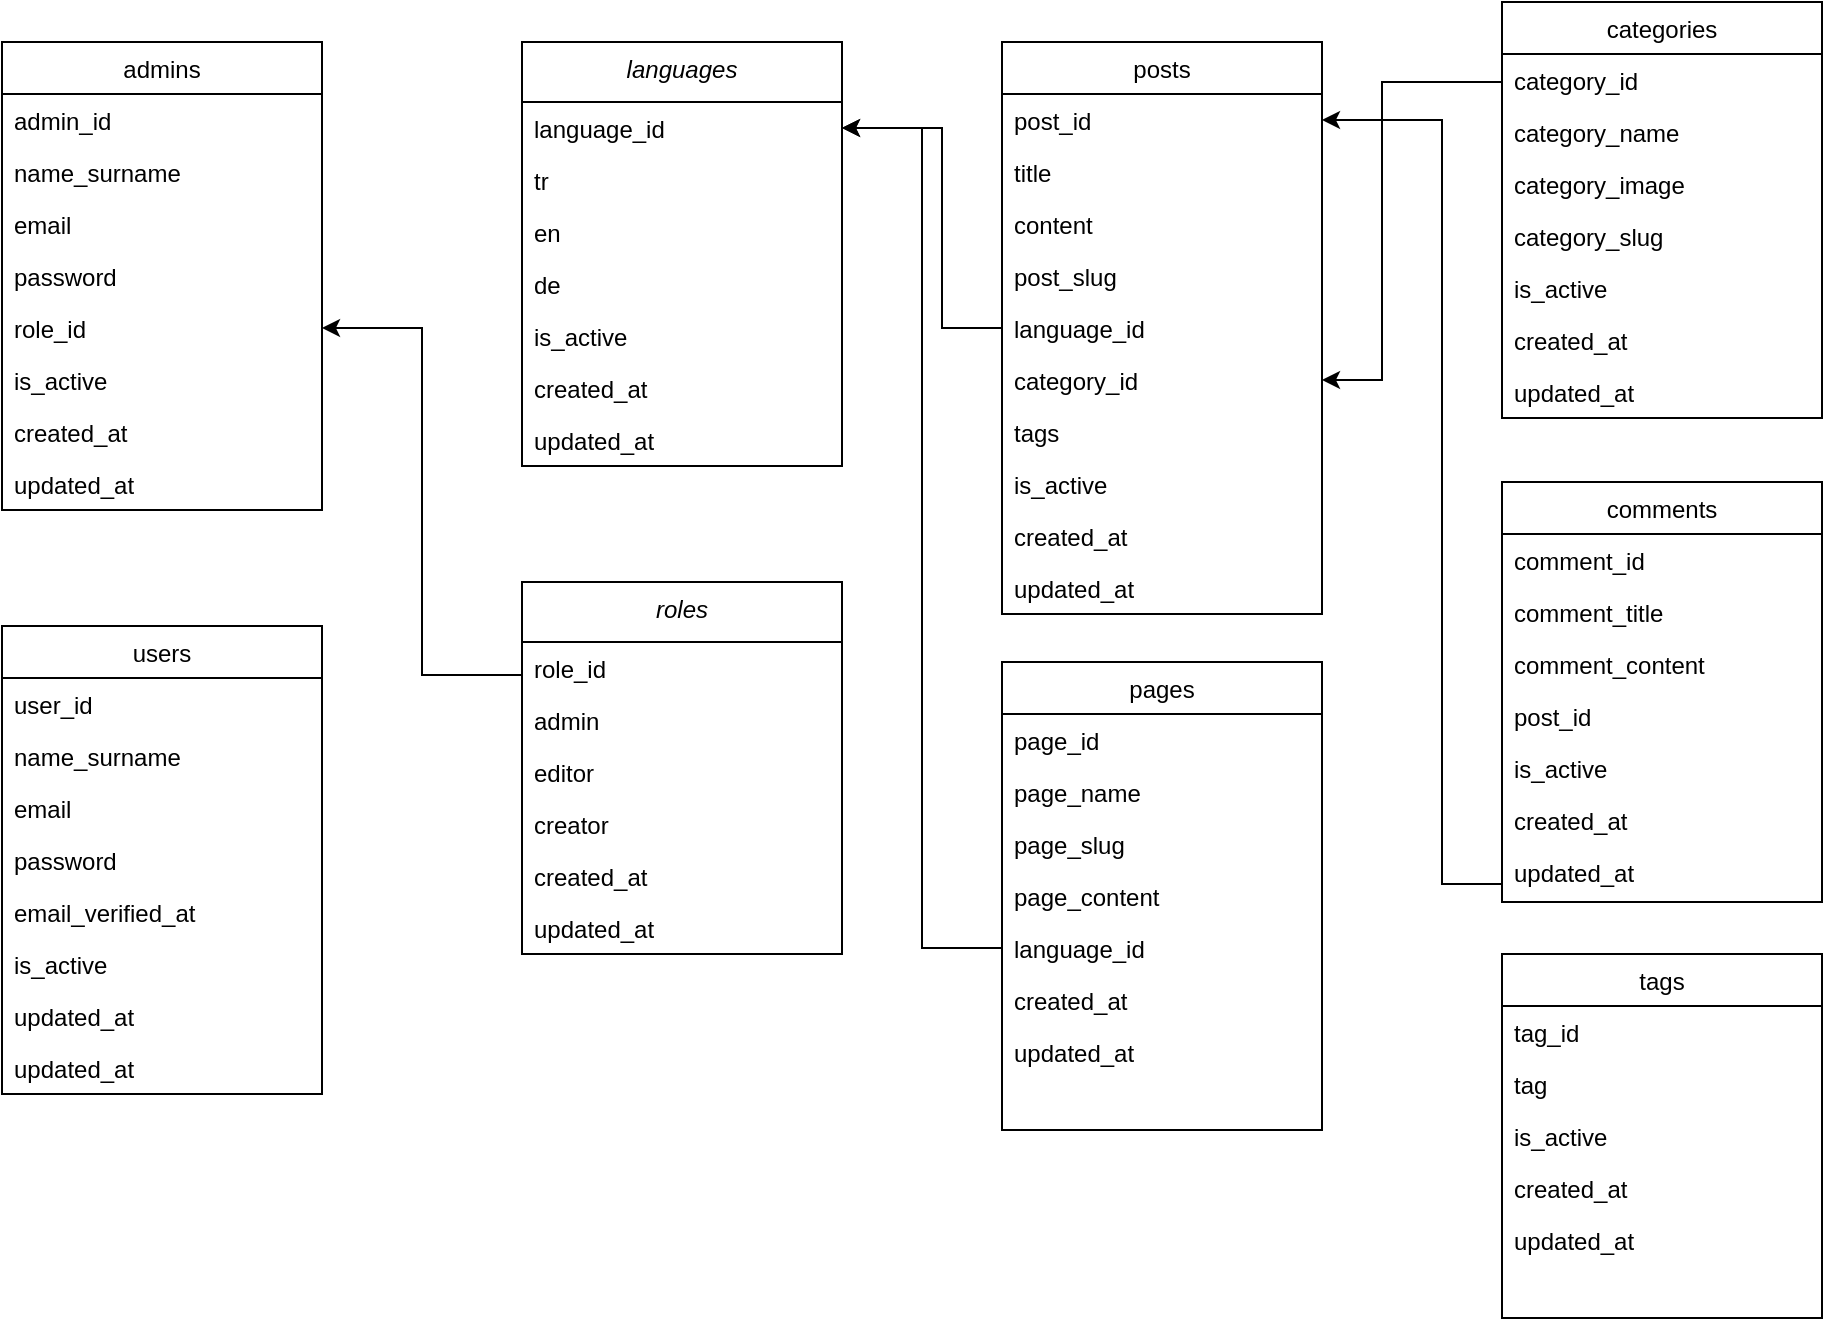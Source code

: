 <mxfile version="21.0.2" type="github">
  <diagram id="C5RBs43oDa-KdzZeNtuy" name="Page-1">
    <mxGraphModel dx="2074" dy="657" grid="1" gridSize="10" guides="1" tooltips="1" connect="1" arrows="1" fold="1" page="1" pageScale="1" pageWidth="827" pageHeight="1169" math="0" shadow="0">
      <root>
        <mxCell id="WIyWlLk6GJQsqaUBKTNV-0" />
        <mxCell id="WIyWlLk6GJQsqaUBKTNV-1" parent="WIyWlLk6GJQsqaUBKTNV-0" />
        <mxCell id="zkfFHV4jXpPFQw0GAbJ--0" value="languages" style="swimlane;fontStyle=2;align=center;verticalAlign=top;childLayout=stackLayout;horizontal=1;startSize=30;horizontalStack=0;resizeParent=1;resizeLast=0;collapsible=1;marginBottom=0;rounded=0;shadow=0;strokeWidth=1;" parent="WIyWlLk6GJQsqaUBKTNV-1" vertex="1">
          <mxGeometry x="200" y="110" width="160" height="212" as="geometry">
            <mxRectangle x="230" y="140" width="160" height="26" as="alternateBounds" />
          </mxGeometry>
        </mxCell>
        <mxCell id="ieJ13w27eJioA6p9c1J5-41" value="language_id" style="text;align=left;verticalAlign=top;spacingLeft=4;spacingRight=4;overflow=hidden;rotatable=0;points=[[0,0.5],[1,0.5]];portConstraint=eastwest;" vertex="1" parent="zkfFHV4jXpPFQw0GAbJ--0">
          <mxGeometry y="30" width="160" height="26" as="geometry" />
        </mxCell>
        <mxCell id="zkfFHV4jXpPFQw0GAbJ--1" value="tr" style="text;align=left;verticalAlign=top;spacingLeft=4;spacingRight=4;overflow=hidden;rotatable=0;points=[[0,0.5],[1,0.5]];portConstraint=eastwest;" parent="zkfFHV4jXpPFQw0GAbJ--0" vertex="1">
          <mxGeometry y="56" width="160" height="26" as="geometry" />
        </mxCell>
        <mxCell id="zkfFHV4jXpPFQw0GAbJ--2" value="en" style="text;align=left;verticalAlign=top;spacingLeft=4;spacingRight=4;overflow=hidden;rotatable=0;points=[[0,0.5],[1,0.5]];portConstraint=eastwest;rounded=0;shadow=0;html=0;" parent="zkfFHV4jXpPFQw0GAbJ--0" vertex="1">
          <mxGeometry y="82" width="160" height="26" as="geometry" />
        </mxCell>
        <mxCell id="zkfFHV4jXpPFQw0GAbJ--3" value="de" style="text;align=left;verticalAlign=top;spacingLeft=4;spacingRight=4;overflow=hidden;rotatable=0;points=[[0,0.5],[1,0.5]];portConstraint=eastwest;rounded=0;shadow=0;html=0;" parent="zkfFHV4jXpPFQw0GAbJ--0" vertex="1">
          <mxGeometry y="108" width="160" height="26" as="geometry" />
        </mxCell>
        <mxCell id="ieJ13w27eJioA6p9c1J5-54" value="is_active" style="text;align=left;verticalAlign=top;spacingLeft=4;spacingRight=4;overflow=hidden;rotatable=0;points=[[0,0.5],[1,0.5]];portConstraint=eastwest;rounded=0;shadow=0;html=0;" vertex="1" parent="zkfFHV4jXpPFQw0GAbJ--0">
          <mxGeometry y="134" width="160" height="26" as="geometry" />
        </mxCell>
        <mxCell id="ieJ13w27eJioA6p9c1J5-45" value="created_at" style="text;align=left;verticalAlign=top;spacingLeft=4;spacingRight=4;overflow=hidden;rotatable=0;points=[[0,0.5],[1,0.5]];portConstraint=eastwest;rounded=0;shadow=0;html=0;" vertex="1" parent="zkfFHV4jXpPFQw0GAbJ--0">
          <mxGeometry y="160" width="160" height="26" as="geometry" />
        </mxCell>
        <mxCell id="ieJ13w27eJioA6p9c1J5-46" value="updated_at" style="text;align=left;verticalAlign=top;spacingLeft=4;spacingRight=4;overflow=hidden;rotatable=0;points=[[0,0.5],[1,0.5]];portConstraint=eastwest;rounded=0;shadow=0;html=0;" vertex="1" parent="zkfFHV4jXpPFQw0GAbJ--0">
          <mxGeometry y="186" width="160" height="26" as="geometry" />
        </mxCell>
        <mxCell id="zkfFHV4jXpPFQw0GAbJ--17" value="posts" style="swimlane;fontStyle=0;align=center;verticalAlign=top;childLayout=stackLayout;horizontal=1;startSize=26;horizontalStack=0;resizeParent=1;resizeLast=0;collapsible=1;marginBottom=0;rounded=0;shadow=0;strokeWidth=1;" parent="WIyWlLk6GJQsqaUBKTNV-1" vertex="1">
          <mxGeometry x="440" y="110" width="160" height="286" as="geometry">
            <mxRectangle x="550" y="140" width="160" height="26" as="alternateBounds" />
          </mxGeometry>
        </mxCell>
        <mxCell id="zkfFHV4jXpPFQw0GAbJ--18" value="post_id" style="text;align=left;verticalAlign=top;spacingLeft=4;spacingRight=4;overflow=hidden;rotatable=0;points=[[0,0.5],[1,0.5]];portConstraint=eastwest;" parent="zkfFHV4jXpPFQw0GAbJ--17" vertex="1">
          <mxGeometry y="26" width="160" height="26" as="geometry" />
        </mxCell>
        <mxCell id="zkfFHV4jXpPFQw0GAbJ--19" value="title" style="text;align=left;verticalAlign=top;spacingLeft=4;spacingRight=4;overflow=hidden;rotatable=0;points=[[0,0.5],[1,0.5]];portConstraint=eastwest;rounded=0;shadow=0;html=0;" parent="zkfFHV4jXpPFQw0GAbJ--17" vertex="1">
          <mxGeometry y="52" width="160" height="26" as="geometry" />
        </mxCell>
        <mxCell id="zkfFHV4jXpPFQw0GAbJ--20" value="content" style="text;align=left;verticalAlign=top;spacingLeft=4;spacingRight=4;overflow=hidden;rotatable=0;points=[[0,0.5],[1,0.5]];portConstraint=eastwest;rounded=0;shadow=0;html=0;" parent="zkfFHV4jXpPFQw0GAbJ--17" vertex="1">
          <mxGeometry y="78" width="160" height="26" as="geometry" />
        </mxCell>
        <mxCell id="ieJ13w27eJioA6p9c1J5-32" value="post_slug" style="text;align=left;verticalAlign=top;spacingLeft=4;spacingRight=4;overflow=hidden;rotatable=0;points=[[0,0.5],[1,0.5]];portConstraint=eastwest;rounded=0;shadow=0;html=0;" vertex="1" parent="zkfFHV4jXpPFQw0GAbJ--17">
          <mxGeometry y="104" width="160" height="26" as="geometry" />
        </mxCell>
        <mxCell id="zkfFHV4jXpPFQw0GAbJ--21" value="language_id" style="text;align=left;verticalAlign=top;spacingLeft=4;spacingRight=4;overflow=hidden;rotatable=0;points=[[0,0.5],[1,0.5]];portConstraint=eastwest;rounded=0;shadow=0;html=0;" parent="zkfFHV4jXpPFQw0GAbJ--17" vertex="1">
          <mxGeometry y="130" width="160" height="26" as="geometry" />
        </mxCell>
        <mxCell id="zkfFHV4jXpPFQw0GAbJ--22" value="category_id" style="text;align=left;verticalAlign=top;spacingLeft=4;spacingRight=4;overflow=hidden;rotatable=0;points=[[0,0.5],[1,0.5]];portConstraint=eastwest;rounded=0;shadow=0;html=0;" parent="zkfFHV4jXpPFQw0GAbJ--17" vertex="1">
          <mxGeometry y="156" width="160" height="26" as="geometry" />
        </mxCell>
        <mxCell id="ieJ13w27eJioA6p9c1J5-53" value="tags" style="text;align=left;verticalAlign=top;spacingLeft=4;spacingRight=4;overflow=hidden;rotatable=0;points=[[0,0.5],[1,0.5]];portConstraint=eastwest;rounded=0;shadow=0;html=0;" vertex="1" parent="zkfFHV4jXpPFQw0GAbJ--17">
          <mxGeometry y="182" width="160" height="26" as="geometry" />
        </mxCell>
        <mxCell id="ieJ13w27eJioA6p9c1J5-88" value="is_active" style="text;align=left;verticalAlign=top;spacingLeft=4;spacingRight=4;overflow=hidden;rotatable=0;points=[[0,0.5],[1,0.5]];portConstraint=eastwest;rounded=0;shadow=0;html=0;" vertex="1" parent="zkfFHV4jXpPFQw0GAbJ--17">
          <mxGeometry y="208" width="160" height="26" as="geometry" />
        </mxCell>
        <mxCell id="zkfFHV4jXpPFQw0GAbJ--24" value="created_at" style="text;align=left;verticalAlign=top;spacingLeft=4;spacingRight=4;overflow=hidden;rotatable=0;points=[[0,0.5],[1,0.5]];portConstraint=eastwest;" parent="zkfFHV4jXpPFQw0GAbJ--17" vertex="1">
          <mxGeometry y="234" width="160" height="26" as="geometry" />
        </mxCell>
        <mxCell id="zkfFHV4jXpPFQw0GAbJ--25" value="updated_at" style="text;align=left;verticalAlign=top;spacingLeft=4;spacingRight=4;overflow=hidden;rotatable=0;points=[[0,0.5],[1,0.5]];portConstraint=eastwest;" parent="zkfFHV4jXpPFQw0GAbJ--17" vertex="1">
          <mxGeometry y="260" width="160" height="26" as="geometry" />
        </mxCell>
        <mxCell id="ieJ13w27eJioA6p9c1J5-0" value="admins" style="swimlane;fontStyle=0;align=center;verticalAlign=top;childLayout=stackLayout;horizontal=1;startSize=26;horizontalStack=0;resizeParent=1;resizeLast=0;collapsible=1;marginBottom=0;rounded=0;shadow=0;strokeWidth=1;" vertex="1" parent="WIyWlLk6GJQsqaUBKTNV-1">
          <mxGeometry x="-60" y="110" width="160" height="234" as="geometry">
            <mxRectangle x="550" y="140" width="160" height="26" as="alternateBounds" />
          </mxGeometry>
        </mxCell>
        <mxCell id="ieJ13w27eJioA6p9c1J5-1" value="admin_id" style="text;align=left;verticalAlign=top;spacingLeft=4;spacingRight=4;overflow=hidden;rotatable=0;points=[[0,0.5],[1,0.5]];portConstraint=eastwest;" vertex="1" parent="ieJ13w27eJioA6p9c1J5-0">
          <mxGeometry y="26" width="160" height="26" as="geometry" />
        </mxCell>
        <mxCell id="ieJ13w27eJioA6p9c1J5-2" value="name_surname" style="text;align=left;verticalAlign=top;spacingLeft=4;spacingRight=4;overflow=hidden;rotatable=0;points=[[0,0.5],[1,0.5]];portConstraint=eastwest;rounded=0;shadow=0;html=0;" vertex="1" parent="ieJ13w27eJioA6p9c1J5-0">
          <mxGeometry y="52" width="160" height="26" as="geometry" />
        </mxCell>
        <mxCell id="ieJ13w27eJioA6p9c1J5-3" value="email" style="text;align=left;verticalAlign=top;spacingLeft=4;spacingRight=4;overflow=hidden;rotatable=0;points=[[0,0.5],[1,0.5]];portConstraint=eastwest;rounded=0;shadow=0;html=0;" vertex="1" parent="ieJ13w27eJioA6p9c1J5-0">
          <mxGeometry y="78" width="160" height="26" as="geometry" />
        </mxCell>
        <mxCell id="ieJ13w27eJioA6p9c1J5-4" value="password" style="text;align=left;verticalAlign=top;spacingLeft=4;spacingRight=4;overflow=hidden;rotatable=0;points=[[0,0.5],[1,0.5]];portConstraint=eastwest;rounded=0;shadow=0;html=0;" vertex="1" parent="ieJ13w27eJioA6p9c1J5-0">
          <mxGeometry y="104" width="160" height="26" as="geometry" />
        </mxCell>
        <mxCell id="ieJ13w27eJioA6p9c1J5-5" value="role_id" style="text;align=left;verticalAlign=top;spacingLeft=4;spacingRight=4;overflow=hidden;rotatable=0;points=[[0,0.5],[1,0.5]];portConstraint=eastwest;rounded=0;shadow=0;html=0;" vertex="1" parent="ieJ13w27eJioA6p9c1J5-0">
          <mxGeometry y="130" width="160" height="26" as="geometry" />
        </mxCell>
        <mxCell id="ieJ13w27eJioA6p9c1J5-52" value="is_active" style="text;align=left;verticalAlign=top;spacingLeft=4;spacingRight=4;overflow=hidden;rotatable=0;points=[[0,0.5],[1,0.5]];portConstraint=eastwest;rounded=0;shadow=0;html=0;" vertex="1" parent="ieJ13w27eJioA6p9c1J5-0">
          <mxGeometry y="156" width="160" height="26" as="geometry" />
        </mxCell>
        <mxCell id="ieJ13w27eJioA6p9c1J5-6" value="created_at" style="text;align=left;verticalAlign=top;spacingLeft=4;spacingRight=4;overflow=hidden;rotatable=0;points=[[0,0.5],[1,0.5]];portConstraint=eastwest;" vertex="1" parent="ieJ13w27eJioA6p9c1J5-0">
          <mxGeometry y="182" width="160" height="26" as="geometry" />
        </mxCell>
        <mxCell id="ieJ13w27eJioA6p9c1J5-19" value="updated_at" style="text;align=left;verticalAlign=top;spacingLeft=4;spacingRight=4;overflow=hidden;rotatable=0;points=[[0,0.5],[1,0.5]];portConstraint=eastwest;" vertex="1" parent="ieJ13w27eJioA6p9c1J5-0">
          <mxGeometry y="208" width="160" height="26" as="geometry" />
        </mxCell>
        <mxCell id="ieJ13w27eJioA6p9c1J5-9" value="users" style="swimlane;fontStyle=0;align=center;verticalAlign=top;childLayout=stackLayout;horizontal=1;startSize=26;horizontalStack=0;resizeParent=1;resizeLast=0;collapsible=1;marginBottom=0;rounded=0;shadow=0;strokeWidth=1;" vertex="1" parent="WIyWlLk6GJQsqaUBKTNV-1">
          <mxGeometry x="-60" y="402" width="160" height="234" as="geometry">
            <mxRectangle x="550" y="140" width="160" height="26" as="alternateBounds" />
          </mxGeometry>
        </mxCell>
        <mxCell id="ieJ13w27eJioA6p9c1J5-10" value="user_id" style="text;align=left;verticalAlign=top;spacingLeft=4;spacingRight=4;overflow=hidden;rotatable=0;points=[[0,0.5],[1,0.5]];portConstraint=eastwest;" vertex="1" parent="ieJ13w27eJioA6p9c1J5-9">
          <mxGeometry y="26" width="160" height="26" as="geometry" />
        </mxCell>
        <mxCell id="ieJ13w27eJioA6p9c1J5-11" value="name_surname" style="text;align=left;verticalAlign=top;spacingLeft=4;spacingRight=4;overflow=hidden;rotatable=0;points=[[0,0.5],[1,0.5]];portConstraint=eastwest;rounded=0;shadow=0;html=0;" vertex="1" parent="ieJ13w27eJioA6p9c1J5-9">
          <mxGeometry y="52" width="160" height="26" as="geometry" />
        </mxCell>
        <mxCell id="ieJ13w27eJioA6p9c1J5-12" value="email" style="text;align=left;verticalAlign=top;spacingLeft=4;spacingRight=4;overflow=hidden;rotatable=0;points=[[0,0.5],[1,0.5]];portConstraint=eastwest;rounded=0;shadow=0;html=0;" vertex="1" parent="ieJ13w27eJioA6p9c1J5-9">
          <mxGeometry y="78" width="160" height="26" as="geometry" />
        </mxCell>
        <mxCell id="ieJ13w27eJioA6p9c1J5-13" value="password" style="text;align=left;verticalAlign=top;spacingLeft=4;spacingRight=4;overflow=hidden;rotatable=0;points=[[0,0.5],[1,0.5]];portConstraint=eastwest;rounded=0;shadow=0;html=0;" vertex="1" parent="ieJ13w27eJioA6p9c1J5-9">
          <mxGeometry y="104" width="160" height="26" as="geometry" />
        </mxCell>
        <mxCell id="ieJ13w27eJioA6p9c1J5-14" value="email_verified_at" style="text;align=left;verticalAlign=top;spacingLeft=4;spacingRight=4;overflow=hidden;rotatable=0;points=[[0,0.5],[1,0.5]];portConstraint=eastwest;rounded=0;shadow=0;html=0;" vertex="1" parent="ieJ13w27eJioA6p9c1J5-9">
          <mxGeometry y="130" width="160" height="26" as="geometry" />
        </mxCell>
        <mxCell id="ieJ13w27eJioA6p9c1J5-55" value="is_active" style="text;align=left;verticalAlign=top;spacingLeft=4;spacingRight=4;overflow=hidden;rotatable=0;points=[[0,0.5],[1,0.5]];portConstraint=eastwest;rounded=0;shadow=0;html=0;" vertex="1" parent="ieJ13w27eJioA6p9c1J5-9">
          <mxGeometry y="156" width="160" height="26" as="geometry" />
        </mxCell>
        <mxCell id="ieJ13w27eJioA6p9c1J5-15" value="updated_at" style="text;align=left;verticalAlign=top;spacingLeft=4;spacingRight=4;overflow=hidden;rotatable=0;points=[[0,0.5],[1,0.5]];portConstraint=eastwest;" vertex="1" parent="ieJ13w27eJioA6p9c1J5-9">
          <mxGeometry y="182" width="160" height="26" as="geometry" />
        </mxCell>
        <mxCell id="ieJ13w27eJioA6p9c1J5-17" value="updated_at" style="text;align=left;verticalAlign=top;spacingLeft=4;spacingRight=4;overflow=hidden;rotatable=0;points=[[0,0.5],[1,0.5]];portConstraint=eastwest;" vertex="1" parent="ieJ13w27eJioA6p9c1J5-9">
          <mxGeometry y="208" width="160" height="26" as="geometry" />
        </mxCell>
        <mxCell id="ieJ13w27eJioA6p9c1J5-51" style="edgeStyle=orthogonalEdgeStyle;rounded=0;orthogonalLoop=1;jettySize=auto;html=1;exitX=0;exitY=0.25;exitDx=0;exitDy=0;entryX=1;entryY=0.5;entryDx=0;entryDy=0;" edge="1" parent="WIyWlLk6GJQsqaUBKTNV-1" source="ieJ13w27eJioA6p9c1J5-20" target="ieJ13w27eJioA6p9c1J5-5">
          <mxGeometry relative="1" as="geometry" />
        </mxCell>
        <mxCell id="ieJ13w27eJioA6p9c1J5-20" value="roles" style="swimlane;fontStyle=2;align=center;verticalAlign=top;childLayout=stackLayout;horizontal=1;startSize=30;horizontalStack=0;resizeParent=1;resizeLast=0;collapsible=1;marginBottom=0;rounded=0;shadow=0;strokeWidth=1;" vertex="1" parent="WIyWlLk6GJQsqaUBKTNV-1">
          <mxGeometry x="200" y="380" width="160" height="186" as="geometry">
            <mxRectangle x="230" y="140" width="160" height="26" as="alternateBounds" />
          </mxGeometry>
        </mxCell>
        <mxCell id="ieJ13w27eJioA6p9c1J5-42" value="role_id" style="text;align=left;verticalAlign=top;spacingLeft=4;spacingRight=4;overflow=hidden;rotatable=0;points=[[0,0.5],[1,0.5]];portConstraint=eastwest;" vertex="1" parent="ieJ13w27eJioA6p9c1J5-20">
          <mxGeometry y="30" width="160" height="26" as="geometry" />
        </mxCell>
        <mxCell id="ieJ13w27eJioA6p9c1J5-21" value="admin" style="text;align=left;verticalAlign=top;spacingLeft=4;spacingRight=4;overflow=hidden;rotatable=0;points=[[0,0.5],[1,0.5]];portConstraint=eastwest;" vertex="1" parent="ieJ13w27eJioA6p9c1J5-20">
          <mxGeometry y="56" width="160" height="26" as="geometry" />
        </mxCell>
        <mxCell id="ieJ13w27eJioA6p9c1J5-22" value="editor" style="text;align=left;verticalAlign=top;spacingLeft=4;spacingRight=4;overflow=hidden;rotatable=0;points=[[0,0.5],[1,0.5]];portConstraint=eastwest;rounded=0;shadow=0;html=0;" vertex="1" parent="ieJ13w27eJioA6p9c1J5-20">
          <mxGeometry y="82" width="160" height="26" as="geometry" />
        </mxCell>
        <mxCell id="ieJ13w27eJioA6p9c1J5-23" value="creator" style="text;align=left;verticalAlign=top;spacingLeft=4;spacingRight=4;overflow=hidden;rotatable=0;points=[[0,0.5],[1,0.5]];portConstraint=eastwest;rounded=0;shadow=0;html=0;" vertex="1" parent="ieJ13w27eJioA6p9c1J5-20">
          <mxGeometry y="108" width="160" height="26" as="geometry" />
        </mxCell>
        <mxCell id="ieJ13w27eJioA6p9c1J5-43" value="created_at" style="text;align=left;verticalAlign=top;spacingLeft=4;spacingRight=4;overflow=hidden;rotatable=0;points=[[0,0.5],[1,0.5]];portConstraint=eastwest;rounded=0;shadow=0;html=0;" vertex="1" parent="ieJ13w27eJioA6p9c1J5-20">
          <mxGeometry y="134" width="160" height="26" as="geometry" />
        </mxCell>
        <mxCell id="ieJ13w27eJioA6p9c1J5-44" value="updated_at" style="text;align=left;verticalAlign=top;spacingLeft=4;spacingRight=4;overflow=hidden;rotatable=0;points=[[0,0.5],[1,0.5]];portConstraint=eastwest;rounded=0;shadow=0;html=0;" vertex="1" parent="ieJ13w27eJioA6p9c1J5-20">
          <mxGeometry y="160" width="160" height="26" as="geometry" />
        </mxCell>
        <mxCell id="ieJ13w27eJioA6p9c1J5-24" value="categories" style="swimlane;fontStyle=0;align=center;verticalAlign=top;childLayout=stackLayout;horizontal=1;startSize=26;horizontalStack=0;resizeParent=1;resizeLast=0;collapsible=1;marginBottom=0;rounded=0;shadow=0;strokeWidth=1;" vertex="1" parent="WIyWlLk6GJQsqaUBKTNV-1">
          <mxGeometry x="690" y="90" width="160" height="208" as="geometry">
            <mxRectangle x="550" y="140" width="160" height="26" as="alternateBounds" />
          </mxGeometry>
        </mxCell>
        <mxCell id="ieJ13w27eJioA6p9c1J5-25" value="category_id" style="text;align=left;verticalAlign=top;spacingLeft=4;spacingRight=4;overflow=hidden;rotatable=0;points=[[0,0.5],[1,0.5]];portConstraint=eastwest;" vertex="1" parent="ieJ13w27eJioA6p9c1J5-24">
          <mxGeometry y="26" width="160" height="26" as="geometry" />
        </mxCell>
        <mxCell id="ieJ13w27eJioA6p9c1J5-26" value="category_name" style="text;align=left;verticalAlign=top;spacingLeft=4;spacingRight=4;overflow=hidden;rotatable=0;points=[[0,0.5],[1,0.5]];portConstraint=eastwest;rounded=0;shadow=0;html=0;" vertex="1" parent="ieJ13w27eJioA6p9c1J5-24">
          <mxGeometry y="52" width="160" height="26" as="geometry" />
        </mxCell>
        <mxCell id="ieJ13w27eJioA6p9c1J5-27" value="category_image" style="text;align=left;verticalAlign=top;spacingLeft=4;spacingRight=4;overflow=hidden;rotatable=0;points=[[0,0.5],[1,0.5]];portConstraint=eastwest;rounded=0;shadow=0;html=0;" vertex="1" parent="ieJ13w27eJioA6p9c1J5-24">
          <mxGeometry y="78" width="160" height="26" as="geometry" />
        </mxCell>
        <mxCell id="ieJ13w27eJioA6p9c1J5-28" value="category_slug" style="text;align=left;verticalAlign=top;spacingLeft=4;spacingRight=4;overflow=hidden;rotatable=0;points=[[0,0.5],[1,0.5]];portConstraint=eastwest;rounded=0;shadow=0;html=0;" vertex="1" parent="ieJ13w27eJioA6p9c1J5-24">
          <mxGeometry y="104" width="160" height="26" as="geometry" />
        </mxCell>
        <mxCell id="ieJ13w27eJioA6p9c1J5-58" value="is_active" style="text;align=left;verticalAlign=top;spacingLeft=4;spacingRight=4;overflow=hidden;rotatable=0;points=[[0,0.5],[1,0.5]];portConstraint=eastwest;rounded=0;shadow=0;html=0;" vertex="1" parent="ieJ13w27eJioA6p9c1J5-24">
          <mxGeometry y="130" width="160" height="26" as="geometry" />
        </mxCell>
        <mxCell id="ieJ13w27eJioA6p9c1J5-30" value="created_at" style="text;align=left;verticalAlign=top;spacingLeft=4;spacingRight=4;overflow=hidden;rotatable=0;points=[[0,0.5],[1,0.5]];portConstraint=eastwest;" vertex="1" parent="ieJ13w27eJioA6p9c1J5-24">
          <mxGeometry y="156" width="160" height="26" as="geometry" />
        </mxCell>
        <mxCell id="ieJ13w27eJioA6p9c1J5-31" value="updated_at" style="text;align=left;verticalAlign=top;spacingLeft=4;spacingRight=4;overflow=hidden;rotatable=0;points=[[0,0.5],[1,0.5]];portConstraint=eastwest;" vertex="1" parent="ieJ13w27eJioA6p9c1J5-24">
          <mxGeometry y="182" width="160" height="26" as="geometry" />
        </mxCell>
        <mxCell id="ieJ13w27eJioA6p9c1J5-33" value="pages" style="swimlane;fontStyle=0;align=center;verticalAlign=top;childLayout=stackLayout;horizontal=1;startSize=26;horizontalStack=0;resizeParent=1;resizeLast=0;collapsible=1;marginBottom=0;rounded=0;shadow=0;strokeWidth=1;" vertex="1" parent="WIyWlLk6GJQsqaUBKTNV-1">
          <mxGeometry x="440" y="420" width="160" height="234" as="geometry">
            <mxRectangle x="550" y="140" width="160" height="26" as="alternateBounds" />
          </mxGeometry>
        </mxCell>
        <mxCell id="ieJ13w27eJioA6p9c1J5-34" value="page_id" style="text;align=left;verticalAlign=top;spacingLeft=4;spacingRight=4;overflow=hidden;rotatable=0;points=[[0,0.5],[1,0.5]];portConstraint=eastwest;" vertex="1" parent="ieJ13w27eJioA6p9c1J5-33">
          <mxGeometry y="26" width="160" height="26" as="geometry" />
        </mxCell>
        <mxCell id="ieJ13w27eJioA6p9c1J5-35" value="page_name" style="text;align=left;verticalAlign=top;spacingLeft=4;spacingRight=4;overflow=hidden;rotatable=0;points=[[0,0.5],[1,0.5]];portConstraint=eastwest;rounded=0;shadow=0;html=0;" vertex="1" parent="ieJ13w27eJioA6p9c1J5-33">
          <mxGeometry y="52" width="160" height="26" as="geometry" />
        </mxCell>
        <mxCell id="ieJ13w27eJioA6p9c1J5-36" value="page_slug" style="text;align=left;verticalAlign=top;spacingLeft=4;spacingRight=4;overflow=hidden;rotatable=0;points=[[0,0.5],[1,0.5]];portConstraint=eastwest;rounded=0;shadow=0;html=0;" vertex="1" parent="ieJ13w27eJioA6p9c1J5-33">
          <mxGeometry y="78" width="160" height="26" as="geometry" />
        </mxCell>
        <mxCell id="ieJ13w27eJioA6p9c1J5-40" value="page_content" style="text;align=left;verticalAlign=top;spacingLeft=4;spacingRight=4;overflow=hidden;rotatable=0;points=[[0,0.5],[1,0.5]];portConstraint=eastwest;rounded=0;shadow=0;html=0;" vertex="1" parent="ieJ13w27eJioA6p9c1J5-33">
          <mxGeometry y="104" width="160" height="26" as="geometry" />
        </mxCell>
        <mxCell id="ieJ13w27eJioA6p9c1J5-48" value="language_id" style="text;align=left;verticalAlign=top;spacingLeft=4;spacingRight=4;overflow=hidden;rotatable=0;points=[[0,0.5],[1,0.5]];portConstraint=eastwest;rounded=0;shadow=0;html=0;" vertex="1" parent="ieJ13w27eJioA6p9c1J5-33">
          <mxGeometry y="130" width="160" height="26" as="geometry" />
        </mxCell>
        <mxCell id="ieJ13w27eJioA6p9c1J5-38" value="created_at" style="text;align=left;verticalAlign=top;spacingLeft=4;spacingRight=4;overflow=hidden;rotatable=0;points=[[0,0.5],[1,0.5]];portConstraint=eastwest;" vertex="1" parent="ieJ13w27eJioA6p9c1J5-33">
          <mxGeometry y="156" width="160" height="26" as="geometry" />
        </mxCell>
        <mxCell id="ieJ13w27eJioA6p9c1J5-39" value="updated_at" style="text;align=left;verticalAlign=top;spacingLeft=4;spacingRight=4;overflow=hidden;rotatable=0;points=[[0,0.5],[1,0.5]];portConstraint=eastwest;" vertex="1" parent="ieJ13w27eJioA6p9c1J5-33">
          <mxGeometry y="182" width="160" height="26" as="geometry" />
        </mxCell>
        <mxCell id="ieJ13w27eJioA6p9c1J5-47" style="edgeStyle=orthogonalEdgeStyle;rounded=0;orthogonalLoop=1;jettySize=auto;html=1;entryX=1;entryY=0.5;entryDx=0;entryDy=0;" edge="1" parent="WIyWlLk6GJQsqaUBKTNV-1" source="ieJ13w27eJioA6p9c1J5-25" target="zkfFHV4jXpPFQw0GAbJ--22">
          <mxGeometry relative="1" as="geometry">
            <Array as="points">
              <mxPoint x="630" y="130" />
              <mxPoint x="630" y="279" />
            </Array>
          </mxGeometry>
        </mxCell>
        <mxCell id="ieJ13w27eJioA6p9c1J5-49" style="edgeStyle=orthogonalEdgeStyle;rounded=0;orthogonalLoop=1;jettySize=auto;html=1;entryX=1;entryY=0.5;entryDx=0;entryDy=0;" edge="1" parent="WIyWlLk6GJQsqaUBKTNV-1" source="ieJ13w27eJioA6p9c1J5-48" target="ieJ13w27eJioA6p9c1J5-41">
          <mxGeometry relative="1" as="geometry" />
        </mxCell>
        <mxCell id="ieJ13w27eJioA6p9c1J5-59" style="edgeStyle=orthogonalEdgeStyle;rounded=0;orthogonalLoop=1;jettySize=auto;html=1;exitX=0;exitY=0.5;exitDx=0;exitDy=0;" edge="1" parent="WIyWlLk6GJQsqaUBKTNV-1" source="zkfFHV4jXpPFQw0GAbJ--21" target="ieJ13w27eJioA6p9c1J5-41">
          <mxGeometry relative="1" as="geometry">
            <Array as="points">
              <mxPoint x="410" y="253" />
              <mxPoint x="410" y="153" />
            </Array>
          </mxGeometry>
        </mxCell>
        <mxCell id="ieJ13w27eJioA6p9c1J5-60" value="comments" style="swimlane;fontStyle=0;align=center;verticalAlign=top;childLayout=stackLayout;horizontal=1;startSize=26;horizontalStack=0;resizeParent=1;resizeLast=0;collapsible=1;marginBottom=0;rounded=0;shadow=0;strokeWidth=1;" vertex="1" parent="WIyWlLk6GJQsqaUBKTNV-1">
          <mxGeometry x="690" y="330" width="160" height="210" as="geometry">
            <mxRectangle x="550" y="140" width="160" height="26" as="alternateBounds" />
          </mxGeometry>
        </mxCell>
        <mxCell id="ieJ13w27eJioA6p9c1J5-61" value="comment_id" style="text;align=left;verticalAlign=top;spacingLeft=4;spacingRight=4;overflow=hidden;rotatable=0;points=[[0,0.5],[1,0.5]];portConstraint=eastwest;" vertex="1" parent="ieJ13w27eJioA6p9c1J5-60">
          <mxGeometry y="26" width="160" height="26" as="geometry" />
        </mxCell>
        <mxCell id="ieJ13w27eJioA6p9c1J5-62" value="comment_title" style="text;align=left;verticalAlign=top;spacingLeft=4;spacingRight=4;overflow=hidden;rotatable=0;points=[[0,0.5],[1,0.5]];portConstraint=eastwest;rounded=0;shadow=0;html=0;" vertex="1" parent="ieJ13w27eJioA6p9c1J5-60">
          <mxGeometry y="52" width="160" height="26" as="geometry" />
        </mxCell>
        <mxCell id="ieJ13w27eJioA6p9c1J5-63" value="comment_content" style="text;align=left;verticalAlign=top;spacingLeft=4;spacingRight=4;overflow=hidden;rotatable=0;points=[[0,0.5],[1,0.5]];portConstraint=eastwest;rounded=0;shadow=0;html=0;" vertex="1" parent="ieJ13w27eJioA6p9c1J5-60">
          <mxGeometry y="78" width="160" height="26" as="geometry" />
        </mxCell>
        <mxCell id="ieJ13w27eJioA6p9c1J5-64" value="post_id" style="text;align=left;verticalAlign=top;spacingLeft=4;spacingRight=4;overflow=hidden;rotatable=0;points=[[0,0.5],[1,0.5]];portConstraint=eastwest;rounded=0;shadow=0;html=0;" vertex="1" parent="ieJ13w27eJioA6p9c1J5-60">
          <mxGeometry y="104" width="160" height="26" as="geometry" />
        </mxCell>
        <mxCell id="ieJ13w27eJioA6p9c1J5-66" value="is_active" style="text;align=left;verticalAlign=top;spacingLeft=4;spacingRight=4;overflow=hidden;rotatable=0;points=[[0,0.5],[1,0.5]];portConstraint=eastwest;rounded=0;shadow=0;html=0;" vertex="1" parent="ieJ13w27eJioA6p9c1J5-60">
          <mxGeometry y="130" width="160" height="26" as="geometry" />
        </mxCell>
        <mxCell id="ieJ13w27eJioA6p9c1J5-67" value="created_at" style="text;align=left;verticalAlign=top;spacingLeft=4;spacingRight=4;overflow=hidden;rotatable=0;points=[[0,0.5],[1,0.5]];portConstraint=eastwest;" vertex="1" parent="ieJ13w27eJioA6p9c1J5-60">
          <mxGeometry y="156" width="160" height="26" as="geometry" />
        </mxCell>
        <mxCell id="ieJ13w27eJioA6p9c1J5-68" value="updated_at" style="text;align=left;verticalAlign=top;spacingLeft=4;spacingRight=4;overflow=hidden;rotatable=0;points=[[0,0.5],[1,0.5]];portConstraint=eastwest;" vertex="1" parent="ieJ13w27eJioA6p9c1J5-60">
          <mxGeometry y="182" width="160" height="26" as="geometry" />
        </mxCell>
        <mxCell id="ieJ13w27eJioA6p9c1J5-79" style="edgeStyle=orthogonalEdgeStyle;rounded=0;orthogonalLoop=1;jettySize=auto;html=1;exitX=0;exitY=0.5;exitDx=0;exitDy=0;entryX=1;entryY=0.5;entryDx=0;entryDy=0;" edge="1" parent="WIyWlLk6GJQsqaUBKTNV-1" source="ieJ13w27eJioA6p9c1J5-64" target="zkfFHV4jXpPFQw0GAbJ--18">
          <mxGeometry relative="1" as="geometry">
            <Array as="points">
              <mxPoint x="660" y="531" />
              <mxPoint x="660" y="149" />
            </Array>
          </mxGeometry>
        </mxCell>
        <mxCell id="ieJ13w27eJioA6p9c1J5-80" value="tags" style="swimlane;fontStyle=0;align=center;verticalAlign=top;childLayout=stackLayout;horizontal=1;startSize=26;horizontalStack=0;resizeParent=1;resizeLast=0;collapsible=1;marginBottom=0;rounded=0;shadow=0;strokeWidth=1;" vertex="1" parent="WIyWlLk6GJQsqaUBKTNV-1">
          <mxGeometry x="690" y="566" width="160" height="182" as="geometry">
            <mxRectangle x="550" y="140" width="160" height="26" as="alternateBounds" />
          </mxGeometry>
        </mxCell>
        <mxCell id="ieJ13w27eJioA6p9c1J5-81" value="tag_id" style="text;align=left;verticalAlign=top;spacingLeft=4;spacingRight=4;overflow=hidden;rotatable=0;points=[[0,0.5],[1,0.5]];portConstraint=eastwest;" vertex="1" parent="ieJ13w27eJioA6p9c1J5-80">
          <mxGeometry y="26" width="160" height="26" as="geometry" />
        </mxCell>
        <mxCell id="ieJ13w27eJioA6p9c1J5-82" value="tag" style="text;align=left;verticalAlign=top;spacingLeft=4;spacingRight=4;overflow=hidden;rotatable=0;points=[[0,0.5],[1,0.5]];portConstraint=eastwest;rounded=0;shadow=0;html=0;" vertex="1" parent="ieJ13w27eJioA6p9c1J5-80">
          <mxGeometry y="52" width="160" height="26" as="geometry" />
        </mxCell>
        <mxCell id="ieJ13w27eJioA6p9c1J5-85" value="is_active" style="text;align=left;verticalAlign=top;spacingLeft=4;spacingRight=4;overflow=hidden;rotatable=0;points=[[0,0.5],[1,0.5]];portConstraint=eastwest;rounded=0;shadow=0;html=0;" vertex="1" parent="ieJ13w27eJioA6p9c1J5-80">
          <mxGeometry y="78" width="160" height="26" as="geometry" />
        </mxCell>
        <mxCell id="ieJ13w27eJioA6p9c1J5-86" value="created_at" style="text;align=left;verticalAlign=top;spacingLeft=4;spacingRight=4;overflow=hidden;rotatable=0;points=[[0,0.5],[1,0.5]];portConstraint=eastwest;" vertex="1" parent="ieJ13w27eJioA6p9c1J5-80">
          <mxGeometry y="104" width="160" height="26" as="geometry" />
        </mxCell>
        <mxCell id="ieJ13w27eJioA6p9c1J5-87" value="updated_at" style="text;align=left;verticalAlign=top;spacingLeft=4;spacingRight=4;overflow=hidden;rotatable=0;points=[[0,0.5],[1,0.5]];portConstraint=eastwest;" vertex="1" parent="ieJ13w27eJioA6p9c1J5-80">
          <mxGeometry y="130" width="160" height="26" as="geometry" />
        </mxCell>
      </root>
    </mxGraphModel>
  </diagram>
</mxfile>
